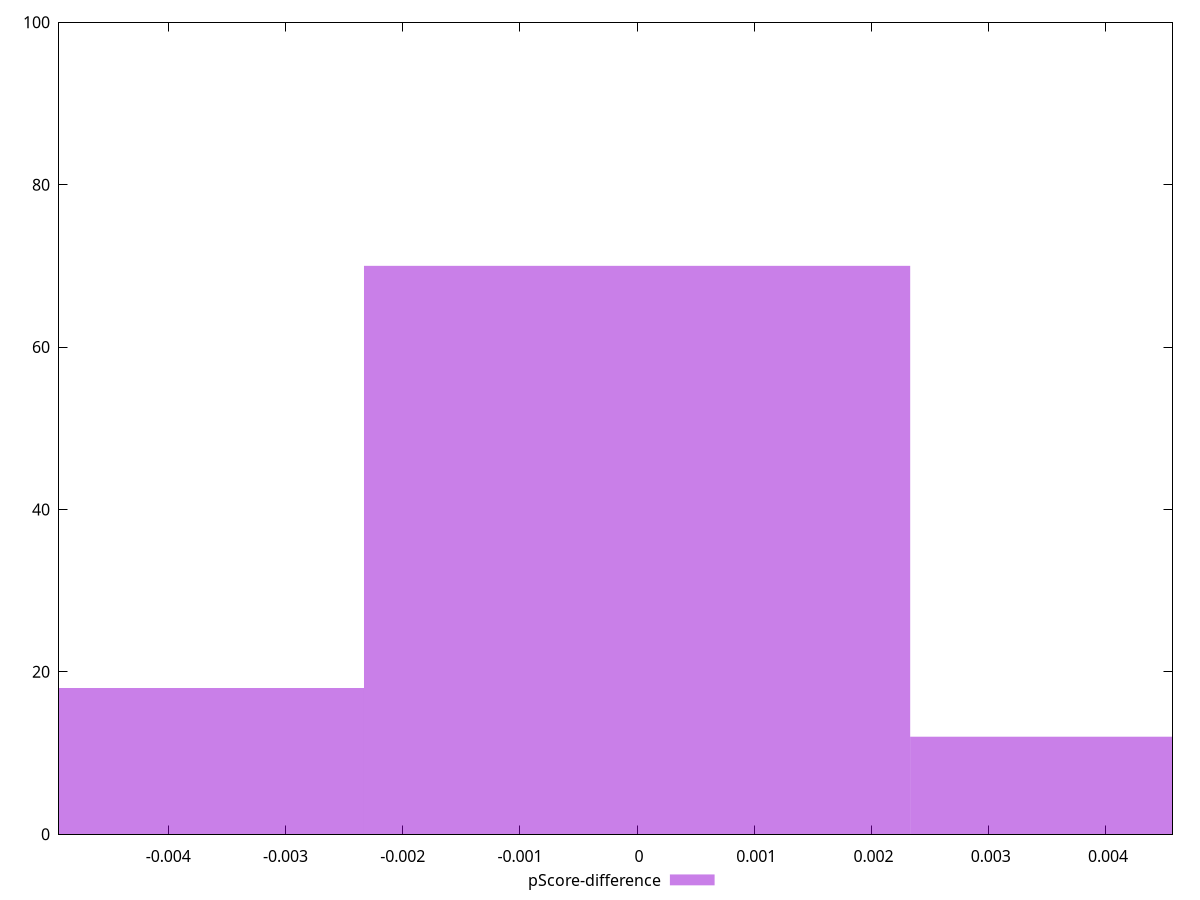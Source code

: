 reset

$pScoreDifference <<EOF
-0.004659832628319489 18
0.004659832628319489 12
0 70
EOF

set key outside below
set boxwidth 0.004659832628319489
set xrange [-0.004931918959448667:0.004567725998656513]
set yrange [0:100]
set trange [0:100]
set style fill transparent solid 0.5 noborder
set terminal svg size 640, 490 enhanced background rgb 'white'
set output "report_00017_2021-02-10T15-08-03.406Z/first-contentful-paint/samples/pages+cached+noadtech/pScore-difference/histogram.svg"

plot $pScoreDifference title "pScore-difference" with boxes

reset
